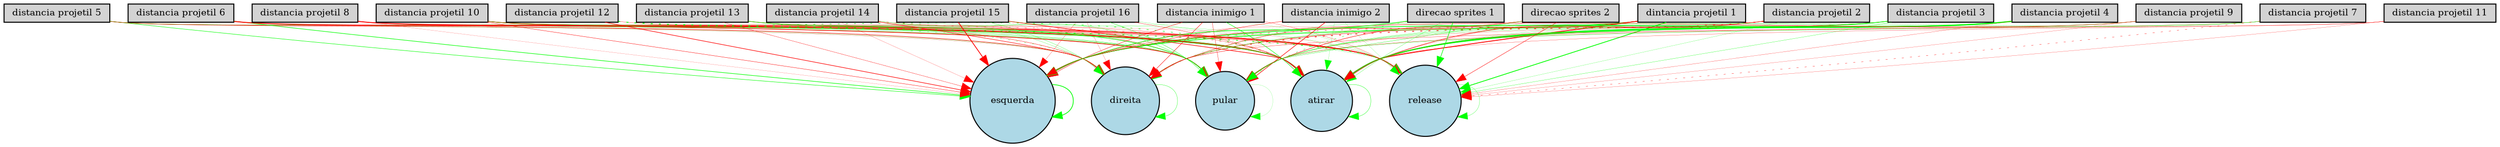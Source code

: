 digraph {
	node [fontsize=9 height=0.2 shape=circle width=0.2]
	"dintancia projetil 1" [fillcolor=lightgray shape=box style=filled]
	"distancia projetil 2" [fillcolor=lightgray shape=box style=filled]
	"distancia projetil 3" [fillcolor=lightgray shape=box style=filled]
	"distancia projetil 4" [fillcolor=lightgray shape=box style=filled]
	"distancia projetil 5" [fillcolor=lightgray shape=box style=filled]
	"distancia projetil 6" [fillcolor=lightgray shape=box style=filled]
	"distancia projetil 7" [fillcolor=lightgray shape=box style=filled]
	"distancia projetil 8" [fillcolor=lightgray shape=box style=filled]
	"distancia projetil 9" [fillcolor=lightgray shape=box style=filled]
	"distancia projetil 10" [fillcolor=lightgray shape=box style=filled]
	"distancia projetil 11" [fillcolor=lightgray shape=box style=filled]
	"distancia projetil 12" [fillcolor=lightgray shape=box style=filled]
	"distancia projetil 13" [fillcolor=lightgray shape=box style=filled]
	"distancia projetil 14" [fillcolor=lightgray shape=box style=filled]
	"distancia projetil 15" [fillcolor=lightgray shape=box style=filled]
	"distancia projetil 16" [fillcolor=lightgray shape=box style=filled]
	"distancia inimigo 1" [fillcolor=lightgray shape=box style=filled]
	"distancia inimigo 2" [fillcolor=lightgray shape=box style=filled]
	"direcao sprites 1" [fillcolor=lightgray shape=box style=filled]
	"direcao sprites 2" [fillcolor=lightgray shape=box style=filled]
	esquerda [fillcolor=lightblue style=filled]
	direita [fillcolor=lightblue style=filled]
	pular [fillcolor=lightblue style=filled]
	atirar [fillcolor=lightblue style=filled]
	release [fillcolor=lightblue style=filled]
	"dintancia projetil 1" -> esquerda [color=green penwidth=0.551365778143 style=solid]
	"distancia projetil 16" -> atirar [color=red penwidth=0.25180314654 style=solid]
	"distancia projetil 15" -> pular [color=red penwidth=0.115994330117 style=dotted]
	"distancia inimigo 2" -> direita [color=green penwidth=0.105634364844 style=dotted]
	"distancia projetil 13" -> atirar [color=red penwidth=0.214637742136 style=solid]
	"distancia projetil 8" -> direita [color=red penwidth=0.132369812212 style=solid]
	"distancia projetil 12" -> release [color=green penwidth=0.611182997878 style=dotted]
	"distancia projetil 2" -> esquerda [color=green penwidth=0.214323756854 style=solid]
	"distancia projetil 10" -> atirar [color=green penwidth=0.508843271769 style=solid]
	"distancia projetil 5" -> direita [color=red penwidth=0.462869392216 style=solid]
	"distancia projetil 16" -> esquerda [color=red penwidth=0.175578496799 style=solid]
	"distancia inimigo 2" -> pular [color=red penwidth=0.524614891658 style=solid]
	direita -> direita [color=green penwidth=0.250098825955 style=solid]
	"distancia projetil 6" -> direita [color=green penwidth=0.150210143999 style=solid]
	"distancia projetil 3" -> direita [color=red penwidth=0.361416314657 style=solid]
	"direcao sprites 1" -> esquerda [color=green penwidth=0.582448039208 style=solid]
	"distancia projetil 14" -> esquerda [color=red penwidth=0.141224131195 style=solid]
	"distancia projetil 12" -> atirar [color=green penwidth=0.436826850434 style=dotted]
	"distancia projetil 11" -> pular [color=red penwidth=0.209234052812 style=solid]
	"distancia projetil 6" -> pular [color=green penwidth=0.119928106877 style=solid]
	"distancia projetil 2" -> atirar [color=red penwidth=0.472754336479 style=solid]
	"distancia projetil 4" -> direita [color=green penwidth=0.288475129513 style=solid]
	"dintancia projetil 1" -> release [color=green penwidth=0.758418064803 style=solid]
	"distancia projetil 3" -> release [color=green penwidth=0.207790056178 style=solid]
	"direcao sprites 2" -> pular [color=green penwidth=0.255312806713 style=solid]
	"direcao sprites 1" -> atirar [color=green penwidth=0.180685455586 style=solid]
	"distancia inimigo 1" -> esquerda [color=red penwidth=0.33667689376 style=solid]
	"distancia projetil 12" -> esquerda [color=red penwidth=0.538450971067 style=solid]
	"distancia inimigo 1" -> release [color=red penwidth=0.192436840109 style=solid]
	"dintancia projetil 1" -> direita [color=green penwidth=0.189212688768 style=solid]
	"distancia projetil 16" -> release [color=green penwidth=0.150195834244 style=solid]
	"distancia projetil 15" -> direita [color=green penwidth=0.195951738586 style=solid]
	"distancia projetil 13" -> pular [color=green penwidth=0.546098839717 style=solid]
	"distancia projetil 8" -> pular [color=green penwidth=0.315335509586 style=solid]
	pular -> pular [color=green penwidth=0.107886843205 style=solid]
	"distancia projetil 7" -> atirar [color=green penwidth=0.150356116549 style=solid]
	"distancia projetil 10" -> esquerda [color=red penwidth=0.32066009711 style=solid]
	"distancia projetil 5" -> esquerda [color=green penwidth=0.417634366 style=solid]
	"dintancia projetil 1" -> pular [color=red penwidth=0.42743343234 style=solid]
	"distancia projetil 2" -> pular [color=red penwidth=0.14954610009 style=solid]
	"distancia projetil 16" -> direita [color=red penwidth=0.15695148836 style=solid]
	"direcao sprites 2" -> release [color=red penwidth=0.359437043762 style=solid]
	"distancia projetil 2" -> release [color=green penwidth=0.146263894014 style=solid]
	"distancia inimigo 2" -> atirar [color=green penwidth=0.131116048544 style=solid]
	"distancia projetil 13" -> direita [color=green penwidth=0.161278066453 style=solid]
	"distancia projetil 3" -> esquerda [color=red penwidth=0.342643406301 style=dotted]
	"distancia projetil 14" -> direita [color=red penwidth=0.442696946926 style=solid]
	"distancia projetil 7" -> release [color=red penwidth=0.271039737858 style=dotted]
	"distancia projetil 6" -> atirar [color=green penwidth=0.374680557082 style=solid]
	"distancia projetil 9" -> pular [color=green penwidth=0.220572402058 style=solid]
	"distancia projetil 4" -> pular [color=green penwidth=0.246082826772 style=solid]
	"distancia projetil 3" -> atirar [color=green penwidth=0.660777878064 style=solid]
	"direcao sprites 2" -> atirar [color=red penwidth=0.125544798103 style=solid]
	"direcao sprites 1" -> pular [color=green penwidth=0.297287486226 style=dotted]
	"distancia projetil 14" -> pular [color=green penwidth=0.258649855123 style=solid]
	"distancia inimigo 1" -> atirar [color=green penwidth=0.438756010633 style=solid]
	"distancia projetil 12" -> direita [color=green penwidth=0.216871798152 style=dotted]
	"distancia projetil 10" -> release [color=red penwidth=0.259555045486 style=solid]
	"distancia projetil 11" -> release [color=red penwidth=0.157052242842 style=solid]
	"distancia projetil 5" -> release [color=red penwidth=0.251083823455 style=solid]
	"distancia projetil 6" -> release [color=red penwidth=0.880099454209 style=solid]
	"distancia projetil 9" -> atirar [color=red penwidth=0.128295427778 style=solid]
	"direcao sprites 2" -> esquerda [color=red penwidth=0.147987895795 style=solid]
	"distancia projetil 15" -> esquerda [color=red penwidth=0.746206670176 style=solid]
	"distancia projetil 8" -> atirar [color=red penwidth=0.885459266878 style=solid]
	"distancia projetil 7" -> pular [color=green penwidth=0.2533893573 style=solid]
	"distancia projetil 10" -> direita [color=red penwidth=0.294471960532 style=solid]
	"distancia projetil 5" -> atirar [color=green penwidth=0.121915654735 style=solid]
	"distancia projetil 9" -> release [color=red penwidth=0.149747707994 style=solid]
	"distancia projetil 4" -> release [color=red penwidth=0.173032855566 style=solid]
	"dintancia projetil 1" -> atirar [color=red penwidth=0.807103576422 style=solid]
	"distancia projetil 16" -> pular [color=green penwidth=0.293941507967 style=solid]
	"distancia projetil 15" -> atirar [color=red penwidth=0.561764872087 style=solid]
	"distancia inimigo 2" -> esquerda [color=red penwidth=0.324073525616 style=solid]
	"distancia projetil 13" -> esquerda [color=red penwidth=0.25082596802 style=solid]
	"distancia projetil 8" -> esquerda [color=red penwidth=0.112858925099 style=solid]
	"distancia projetil 10" -> pular [color=red penwidth=0.616565383793 style=solid]
	"distancia inimigo 1" -> direita [color=red penwidth=0.388314417786 style=solid]
	atirar -> atirar [color=green penwidth=0.282953177778 style=solid]
	"distancia projetil 6" -> esquerda [color=green penwidth=0.527391855899 style=solid]
	release -> release [color=green penwidth=0.195519388714 style=solid]
	"distancia projetil 4" -> atirar [color=green penwidth=1.13916561637 style=solid]
	"distancia projetil 3" -> pular [color=green penwidth=0.164452198359 style=solid]
	"distancia projetil 15" -> release [color=green penwidth=0.119500498818 style=solid]
	"direcao sprites 1" -> direita [color=red penwidth=0.13255013743 style=solid]
	esquerda -> esquerda [color=green penwidth=0.703305858207 style=solid]
	"distancia projetil 14" -> atirar [color=red penwidth=0.238615337153 style=dotted]
	"distancia inimigo 1" -> pular [color=red penwidth=0.265640038962 style=solid]
	"distancia projetil 12" -> pular [color=red penwidth=0.220648513757 style=solid]
	"distancia projetil 2" -> direita [color=red penwidth=0.66236058495 style=dotted]
	"distancia projetil 11" -> atirar [color=red penwidth=0.194902048268 style=solid]
	"distancia projetil 9" -> esquerda [color=red penwidth=0.365325207823 style=solid]
	"distancia projetil 4" -> esquerda [color=green penwidth=0.689359081589 style=solid]
	"direcao sprites 2" -> direita [color=red penwidth=0.309064621082 style=solid]
	"distancia inimigo 2" -> release [color=green penwidth=0.111237489112 style=solid]
	"direcao sprites 1" -> release [color=green penwidth=0.540035099463 style=solid]
	"distancia projetil 13" -> release [color=green penwidth=0.136601965172 style=solid]
	"distancia projetil 14" -> release [color=red penwidth=0.107811529496 style=solid]
	"distancia projetil 8" -> release [color=red penwidth=0.137578252326 style=solid]
	"distancia projetil 7" -> direita [color=red penwidth=0.244192537011 style=solid]
	"distancia projetil 5" -> pular [color=green penwidth=0.26987331558 style=solid]
}
